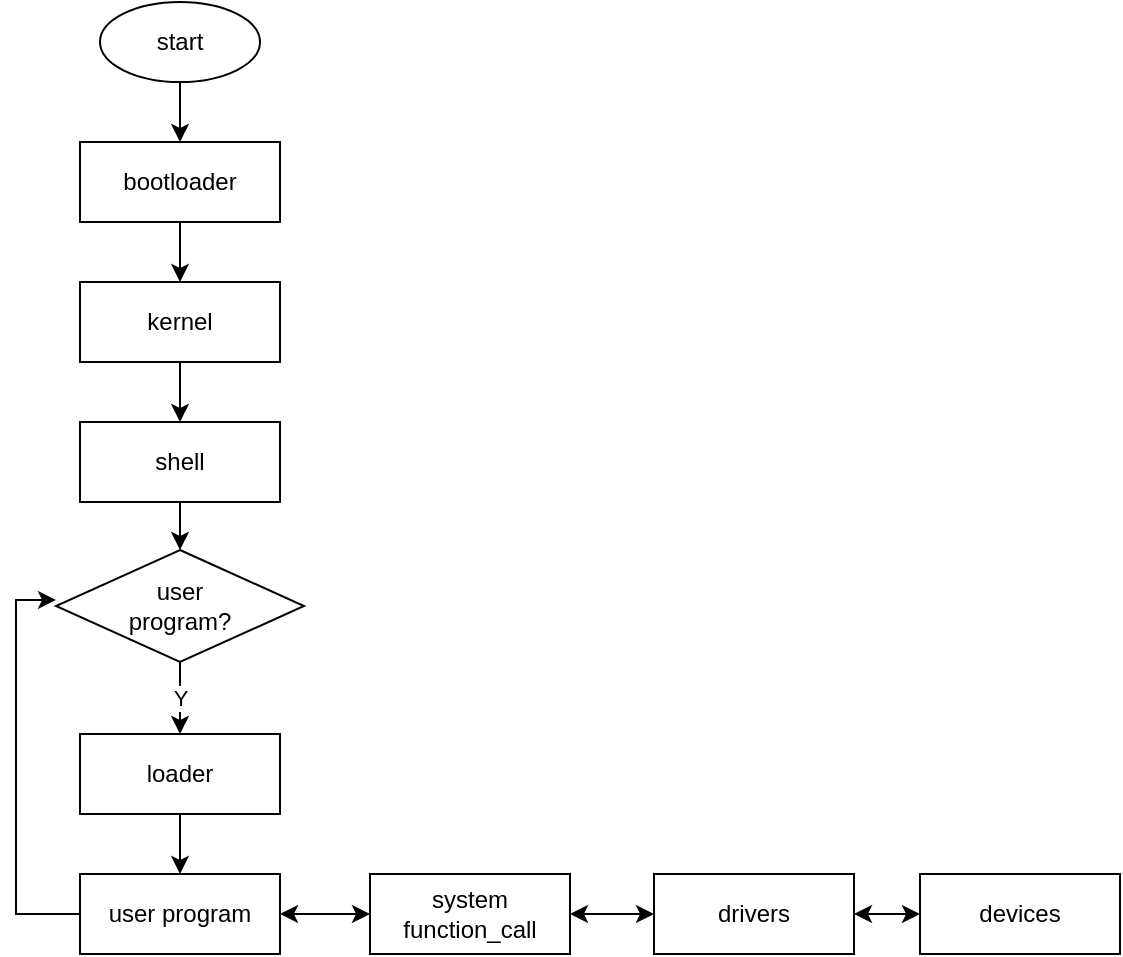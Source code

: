 <mxfile version="24.7.17">
  <diagram name="第 1 页" id="efau3ghBnL3F4p52RWP0">
    <mxGraphModel dx="1364" dy="843" grid="0" gridSize="10" guides="1" tooltips="1" connect="1" arrows="1" fold="1" page="0" pageScale="1" pageWidth="827" pageHeight="1169" math="0" shadow="0">
      <root>
        <mxCell id="0" />
        <mxCell id="1" parent="0" />
        <mxCell id="1vojoNklrmK_YVgTnjrY-8" style="edgeStyle=orthogonalEdgeStyle;rounded=0;orthogonalLoop=1;jettySize=auto;html=1;entryX=0.5;entryY=0;entryDx=0;entryDy=0;" edge="1" parent="1" source="1vojoNklrmK_YVgTnjrY-1" target="1vojoNklrmK_YVgTnjrY-2">
          <mxGeometry relative="1" as="geometry" />
        </mxCell>
        <mxCell id="1vojoNklrmK_YVgTnjrY-1" value="start" style="ellipse;whiteSpace=wrap;html=1;" vertex="1" parent="1">
          <mxGeometry x="100" y="70" width="80" height="40" as="geometry" />
        </mxCell>
        <mxCell id="1vojoNklrmK_YVgTnjrY-9" style="edgeStyle=orthogonalEdgeStyle;rounded=0;orthogonalLoop=1;jettySize=auto;html=1;exitX=0.5;exitY=1;exitDx=0;exitDy=0;entryX=0.5;entryY=0;entryDx=0;entryDy=0;" edge="1" parent="1" source="1vojoNklrmK_YVgTnjrY-2" target="1vojoNklrmK_YVgTnjrY-3">
          <mxGeometry relative="1" as="geometry" />
        </mxCell>
        <mxCell id="1vojoNklrmK_YVgTnjrY-2" value="bootloader" style="rounded=0;whiteSpace=wrap;html=1;" vertex="1" parent="1">
          <mxGeometry x="90" y="140" width="100" height="40" as="geometry" />
        </mxCell>
        <mxCell id="1vojoNklrmK_YVgTnjrY-10" style="edgeStyle=orthogonalEdgeStyle;rounded=0;orthogonalLoop=1;jettySize=auto;html=1;exitX=0.5;exitY=1;exitDx=0;exitDy=0;entryX=0.5;entryY=0;entryDx=0;entryDy=0;" edge="1" parent="1" source="1vojoNklrmK_YVgTnjrY-3" target="1vojoNklrmK_YVgTnjrY-4">
          <mxGeometry relative="1" as="geometry" />
        </mxCell>
        <mxCell id="1vojoNklrmK_YVgTnjrY-3" value="kernel" style="rounded=0;whiteSpace=wrap;html=1;" vertex="1" parent="1">
          <mxGeometry x="90" y="210" width="100" height="40" as="geometry" />
        </mxCell>
        <mxCell id="1vojoNklrmK_YVgTnjrY-25" style="edgeStyle=orthogonalEdgeStyle;rounded=0;orthogonalLoop=1;jettySize=auto;html=1;entryX=0.5;entryY=0;entryDx=0;entryDy=0;" edge="1" parent="1" source="1vojoNklrmK_YVgTnjrY-4" target="1vojoNklrmK_YVgTnjrY-24">
          <mxGeometry relative="1" as="geometry" />
        </mxCell>
        <mxCell id="1vojoNklrmK_YVgTnjrY-4" value="shell" style="rounded=0;whiteSpace=wrap;html=1;" vertex="1" parent="1">
          <mxGeometry x="90" y="280" width="100" height="40" as="geometry" />
        </mxCell>
        <mxCell id="1vojoNklrmK_YVgTnjrY-16" style="edgeStyle=orthogonalEdgeStyle;rounded=0;orthogonalLoop=1;jettySize=auto;html=1;exitX=1;exitY=0.5;exitDx=0;exitDy=0;entryX=0;entryY=0.5;entryDx=0;entryDy=0;startArrow=classic;startFill=1;" edge="1" parent="1" source="1vojoNklrmK_YVgTnjrY-5" target="1vojoNklrmK_YVgTnjrY-13">
          <mxGeometry relative="1" as="geometry" />
        </mxCell>
        <mxCell id="1vojoNklrmK_YVgTnjrY-5" value="user program" style="rounded=0;whiteSpace=wrap;html=1;" vertex="1" parent="1">
          <mxGeometry x="90" y="506" width="100" height="40" as="geometry" />
        </mxCell>
        <mxCell id="1vojoNklrmK_YVgTnjrY-17" style="edgeStyle=orthogonalEdgeStyle;rounded=0;orthogonalLoop=1;jettySize=auto;html=1;exitX=1;exitY=0.5;exitDx=0;exitDy=0;entryX=0;entryY=0.5;entryDx=0;entryDy=0;startArrow=classic;startFill=1;" edge="1" parent="1" source="1vojoNklrmK_YVgTnjrY-13" target="1vojoNklrmK_YVgTnjrY-14">
          <mxGeometry relative="1" as="geometry" />
        </mxCell>
        <mxCell id="1vojoNklrmK_YVgTnjrY-13" value="system&lt;div&gt;function_call&lt;/div&gt;" style="rounded=0;whiteSpace=wrap;html=1;" vertex="1" parent="1">
          <mxGeometry x="235" y="506" width="100" height="40" as="geometry" />
        </mxCell>
        <mxCell id="1vojoNklrmK_YVgTnjrY-18" style="edgeStyle=orthogonalEdgeStyle;rounded=0;orthogonalLoop=1;jettySize=auto;html=1;exitX=1;exitY=0.5;exitDx=0;exitDy=0;entryX=0;entryY=0.5;entryDx=0;entryDy=0;startArrow=classic;startFill=1;" edge="1" parent="1" source="1vojoNklrmK_YVgTnjrY-14" target="1vojoNklrmK_YVgTnjrY-15">
          <mxGeometry relative="1" as="geometry" />
        </mxCell>
        <mxCell id="1vojoNklrmK_YVgTnjrY-14" value="drivers" style="rounded=0;whiteSpace=wrap;html=1;" vertex="1" parent="1">
          <mxGeometry x="377" y="506" width="100" height="40" as="geometry" />
        </mxCell>
        <mxCell id="1vojoNklrmK_YVgTnjrY-15" value="devices" style="rounded=0;whiteSpace=wrap;html=1;" vertex="1" parent="1">
          <mxGeometry x="510" y="506" width="100" height="40" as="geometry" />
        </mxCell>
        <mxCell id="1vojoNklrmK_YVgTnjrY-23" style="edgeStyle=orthogonalEdgeStyle;rounded=0;orthogonalLoop=1;jettySize=auto;html=1;exitX=0.5;exitY=1;exitDx=0;exitDy=0;entryX=0.5;entryY=0;entryDx=0;entryDy=0;" edge="1" parent="1" source="1vojoNklrmK_YVgTnjrY-21" target="1vojoNklrmK_YVgTnjrY-5">
          <mxGeometry relative="1" as="geometry" />
        </mxCell>
        <mxCell id="1vojoNklrmK_YVgTnjrY-21" value="loader" style="rounded=0;whiteSpace=wrap;html=1;" vertex="1" parent="1">
          <mxGeometry x="90" y="436" width="100" height="40" as="geometry" />
        </mxCell>
        <mxCell id="1vojoNklrmK_YVgTnjrY-26" value="Y" style="edgeStyle=orthogonalEdgeStyle;rounded=0;orthogonalLoop=1;jettySize=auto;html=1;exitX=0.5;exitY=1;exitDx=0;exitDy=0;entryX=0.5;entryY=0;entryDx=0;entryDy=0;" edge="1" parent="1" source="1vojoNklrmK_YVgTnjrY-24" target="1vojoNklrmK_YVgTnjrY-21">
          <mxGeometry relative="1" as="geometry" />
        </mxCell>
        <mxCell id="1vojoNklrmK_YVgTnjrY-24" value="user&lt;div&gt;program?&lt;/div&gt;" style="rhombus;whiteSpace=wrap;html=1;" vertex="1" parent="1">
          <mxGeometry x="78" y="344" width="124" height="56" as="geometry" />
        </mxCell>
        <mxCell id="1vojoNklrmK_YVgTnjrY-27" style="edgeStyle=orthogonalEdgeStyle;rounded=0;orthogonalLoop=1;jettySize=auto;html=1;entryX=0;entryY=0.446;entryDx=0;entryDy=0;entryPerimeter=0;" edge="1" parent="1" source="1vojoNklrmK_YVgTnjrY-5" target="1vojoNklrmK_YVgTnjrY-24">
          <mxGeometry relative="1" as="geometry">
            <Array as="points">
              <mxPoint x="58" y="526" />
              <mxPoint x="58" y="369" />
            </Array>
          </mxGeometry>
        </mxCell>
      </root>
    </mxGraphModel>
  </diagram>
</mxfile>
